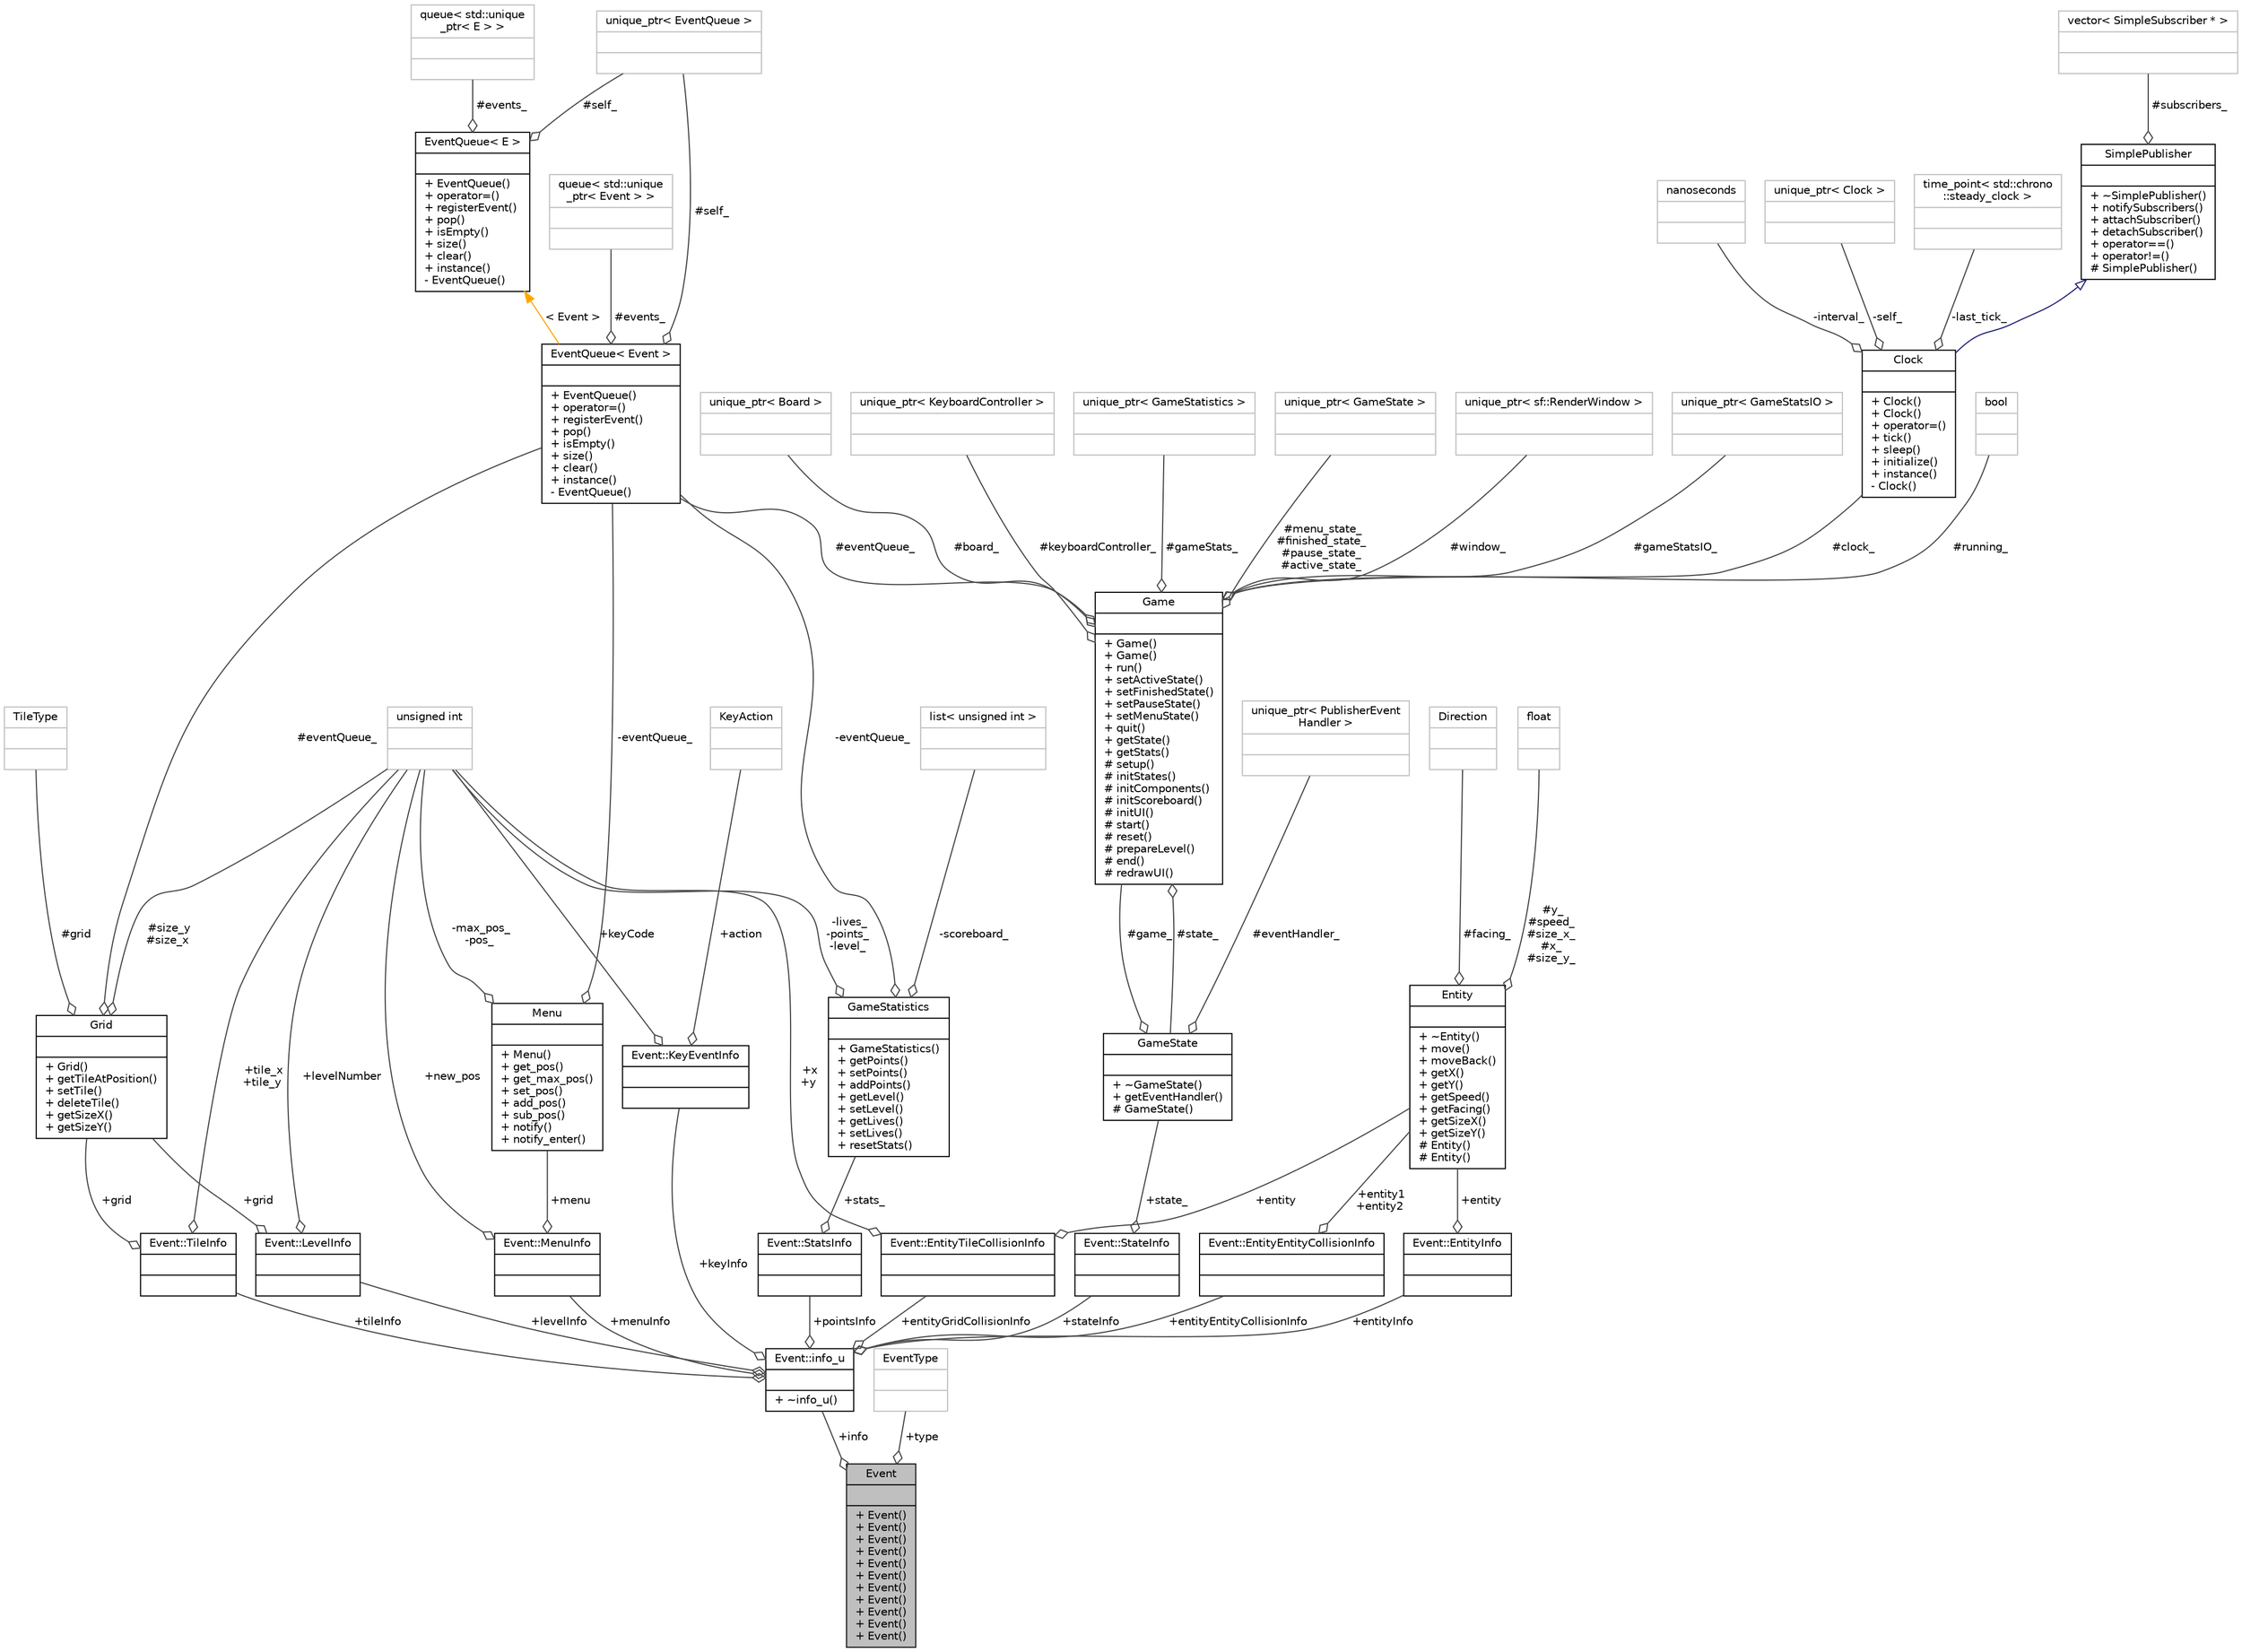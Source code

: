 digraph "Event"
{
 // INTERACTIVE_SVG=YES
 // LATEX_PDF_SIZE
  bgcolor="transparent";
  edge [fontname="Helvetica",fontsize="10",labelfontname="Helvetica",labelfontsize="10"];
  node [fontname="Helvetica",fontsize="10",shape=record];
  Node1 [label="{Event\n||+ Event()\l+ Event()\l+ Event()\l+ Event()\l+ Event()\l+ Event()\l+ Event()\l+ Event()\l+ Event()\l+ Event()\l+ Event()\l}",height=0.2,width=0.4,color="black", fillcolor="grey75", style="filled", fontcolor="black",tooltip="Represents a single event of type Event::EventType."];
  Node2 -> Node1 [color="grey25",fontsize="10",style="solid",label=" +info" ,arrowhead="odiamond",fontname="Helvetica"];
  Node2 [label="{Event::info_u\n||+ ~info_u()\l}",height=0.2,width=0.4,color="black",URL="$union_event_1_1info__u.html",tooltip=" "];
  Node3 -> Node2 [color="grey25",fontsize="10",style="solid",label=" +menuInfo" ,arrowhead="odiamond",fontname="Helvetica"];
  Node3 [label="{Event::MenuInfo\n||}",height=0.2,width=0.4,color="black",URL="$struct_event_1_1_menu_info.html",tooltip=" "];
  Node4 -> Node3 [color="grey25",fontsize="10",style="solid",label=" +new_pos" ,arrowhead="odiamond",fontname="Helvetica"];
  Node4 [label="{unsigned int\n||}",height=0.2,width=0.4,color="grey75",tooltip=" "];
  Node5 -> Node3 [color="grey25",fontsize="10",style="solid",label=" +menu" ,arrowhead="odiamond",fontname="Helvetica"];
  Node5 [label="{Menu\n||+ Menu()\l+ get_pos()\l+ get_max_pos()\l+ set_pos()\l+ add_pos()\l+ sub_pos()\l+ notify()\l+ notify_enter()\l}",height=0.2,width=0.4,color="black",URL="$class_menu.html",tooltip=" "];
  Node6 -> Node5 [color="grey25",fontsize="10",style="solid",label=" -eventQueue_" ,arrowhead="odiamond",fontname="Helvetica"];
  Node6 [label="{EventQueue\< Event \>\n||+ EventQueue()\l+ operator=()\l+ registerEvent()\l+ pop()\l+ isEmpty()\l+ size()\l+ clear()\l+ instance()\l- EventQueue()\l}",height=0.2,width=0.4,color="black",URL="$class_event_queue.html",tooltip=" "];
  Node7 -> Node6 [color="grey25",fontsize="10",style="solid",label=" #events_" ,arrowhead="odiamond",fontname="Helvetica"];
  Node7 [label="{queue\< std::unique\l_ptr\< Event \> \>\n||}",height=0.2,width=0.4,color="grey75",tooltip=" "];
  Node8 -> Node6 [color="grey25",fontsize="10",style="solid",label=" #self_" ,arrowhead="odiamond",fontname="Helvetica"];
  Node8 [label="{unique_ptr\< EventQueue \>\n||}",height=0.2,width=0.4,color="grey75",tooltip=" "];
  Node9 -> Node6 [dir="back",color="orange",fontsize="10",style="solid",label=" \< Event \>" ,fontname="Helvetica"];
  Node9 [label="{EventQueue\< E \>\n||+ EventQueue()\l+ operator=()\l+ registerEvent()\l+ pop()\l+ isEmpty()\l+ size()\l+ clear()\l+ instance()\l- EventQueue()\l}",height=0.2,width=0.4,color="black",URL="$class_event_queue.html",tooltip="Singleton class wrapper for std::queue<E>."];
  Node10 -> Node9 [color="grey25",fontsize="10",style="solid",label=" #events_" ,arrowhead="odiamond",fontname="Helvetica"];
  Node10 [label="{queue\< std::unique\l_ptr\< E \> \>\n||}",height=0.2,width=0.4,color="grey75",tooltip=" "];
  Node8 -> Node9 [color="grey25",fontsize="10",style="solid",label=" #self_" ,arrowhead="odiamond",fontname="Helvetica"];
  Node4 -> Node5 [color="grey25",fontsize="10",style="solid",label=" -max_pos_\n-pos_" ,arrowhead="odiamond",fontname="Helvetica"];
  Node11 -> Node2 [color="grey25",fontsize="10",style="solid",label=" +levelInfo" ,arrowhead="odiamond",fontname="Helvetica"];
  Node11 [label="{Event::LevelInfo\n||}",height=0.2,width=0.4,color="black",URL="$struct_event_1_1_level_info.html",tooltip=" "];
  Node12 -> Node11 [color="grey25",fontsize="10",style="solid",label=" +grid" ,arrowhead="odiamond",fontname="Helvetica"];
  Node12 [label="{Grid\n||+ Grid()\l+ getTileAtPosition()\l+ setTile()\l+ deleteTile()\l+ getSizeX()\l+ getSizeY()\l}",height=0.2,width=0.4,color="black",URL="$class_grid.html",tooltip="Represents a grid of tiles."];
  Node6 -> Node12 [color="grey25",fontsize="10",style="solid",label=" #eventQueue_" ,arrowhead="odiamond",fontname="Helvetica"];
  Node13 -> Node12 [color="grey25",fontsize="10",style="solid",label=" #grid" ,arrowhead="odiamond",fontname="Helvetica"];
  Node13 [label="{TileType\n||}",height=0.2,width=0.4,color="grey75",tooltip=" "];
  Node4 -> Node12 [color="grey25",fontsize="10",style="solid",label=" #size_y\n#size_x" ,arrowhead="odiamond",fontname="Helvetica"];
  Node4 -> Node11 [color="grey25",fontsize="10",style="solid",label=" +levelNumber" ,arrowhead="odiamond",fontname="Helvetica"];
  Node14 -> Node2 [color="grey25",fontsize="10",style="solid",label=" +keyInfo" ,arrowhead="odiamond",fontname="Helvetica"];
  Node14 [label="{Event::KeyEventInfo\n||}",height=0.2,width=0.4,color="black",URL="$struct_event_1_1_key_event_info.html",tooltip=" "];
  Node15 -> Node14 [color="grey25",fontsize="10",style="solid",label=" +action" ,arrowhead="odiamond",fontname="Helvetica"];
  Node15 [label="{KeyAction\n||}",height=0.2,width=0.4,color="grey75",tooltip=" "];
  Node4 -> Node14 [color="grey25",fontsize="10",style="solid",label=" +keyCode" ,arrowhead="odiamond",fontname="Helvetica"];
  Node16 -> Node2 [color="grey25",fontsize="10",style="solid",label=" +entityEntityCollisionInfo" ,arrowhead="odiamond",fontname="Helvetica"];
  Node16 [label="{Event::EntityEntityCollisionInfo\n||}",height=0.2,width=0.4,color="black",URL="$struct_event_1_1_entity_entity_collision_info.html",tooltip=" "];
  Node17 -> Node16 [color="grey25",fontsize="10",style="solid",label=" +entity1\n+entity2" ,arrowhead="odiamond",fontname="Helvetica"];
  Node17 [label="{Entity\n||+ ~Entity()\l+ move()\l+ moveBack()\l+ getX()\l+ getY()\l+ getSpeed()\l+ getFacing()\l+ getSizeX()\l+ getSizeY()\l# Entity()\l# Entity()\l}",height=0.2,width=0.4,color="black",URL="$class_entity.html",tooltip=" "];
  Node18 -> Node17 [color="grey25",fontsize="10",style="solid",label=" #y_\n#speed_\n#size_x_\n#x_\n#size_y_" ,arrowhead="odiamond",fontname="Helvetica"];
  Node18 [label="{float\n||}",height=0.2,width=0.4,color="grey75",tooltip=" "];
  Node19 -> Node17 [color="grey25",fontsize="10",style="solid",label=" #facing_" ,arrowhead="odiamond",fontname="Helvetica"];
  Node19 [label="{Direction\n||}",height=0.2,width=0.4,color="grey75",tooltip=" "];
  Node20 -> Node2 [color="grey25",fontsize="10",style="solid",label=" +entityGridCollisionInfo" ,arrowhead="odiamond",fontname="Helvetica"];
  Node20 [label="{Event::EntityTileCollisionInfo\n||}",height=0.2,width=0.4,color="black",URL="$struct_event_1_1_entity_tile_collision_info.html",tooltip=" "];
  Node17 -> Node20 [color="grey25",fontsize="10",style="solid",label=" +entity" ,arrowhead="odiamond",fontname="Helvetica"];
  Node4 -> Node20 [color="grey25",fontsize="10",style="solid",label=" +x\n+y" ,arrowhead="odiamond",fontname="Helvetica"];
  Node21 -> Node2 [color="grey25",fontsize="10",style="solid",label=" +pointsInfo" ,arrowhead="odiamond",fontname="Helvetica"];
  Node21 [label="{Event::StatsInfo\n||}",height=0.2,width=0.4,color="black",URL="$struct_event_1_1_stats_info.html",tooltip=" "];
  Node22 -> Node21 [color="grey25",fontsize="10",style="solid",label=" +stats_" ,arrowhead="odiamond",fontname="Helvetica"];
  Node22 [label="{GameStatistics\n||+ GameStatistics()\l+ getPoints()\l+ setPoints()\l+ addPoints()\l+ getLevel()\l+ setLevel()\l+ getLives()\l+ setLives()\l+ resetStats()\l}",height=0.2,width=0.4,color="black",URL="$class_game_statistics.html",tooltip=" "];
  Node6 -> Node22 [color="grey25",fontsize="10",style="solid",label=" -eventQueue_" ,arrowhead="odiamond",fontname="Helvetica"];
  Node4 -> Node22 [color="grey25",fontsize="10",style="solid",label=" -lives_\n-points_\n-level_" ,arrowhead="odiamond",fontname="Helvetica"];
  Node23 -> Node22 [color="grey25",fontsize="10",style="solid",label=" -scoreboard_" ,arrowhead="odiamond",fontname="Helvetica"];
  Node23 [label="{list\< unsigned int \>\n||}",height=0.2,width=0.4,color="grey75",tooltip=" "];
  Node24 -> Node2 [color="grey25",fontsize="10",style="solid",label=" +stateInfo" ,arrowhead="odiamond",fontname="Helvetica"];
  Node24 [label="{Event::StateInfo\n||}",height=0.2,width=0.4,color="black",URL="$struct_event_1_1_state_info.html",tooltip=" "];
  Node25 -> Node24 [color="grey25",fontsize="10",style="solid",label=" +state_" ,arrowhead="odiamond",fontname="Helvetica"];
  Node25 [label="{GameState\n||+ ~GameState()\l+ getEventHandler()\l# GameState()\l}",height=0.2,width=0.4,color="black",URL="$class_game_state.html",tooltip=" "];
  Node26 -> Node25 [color="grey25",fontsize="10",style="solid",label=" #game_" ,arrowhead="odiamond",fontname="Helvetica"];
  Node26 [label="{Game\n||+ Game()\l+ Game()\l+ run()\l+ setActiveState()\l+ setFinishedState()\l+ setPauseState()\l+ setMenuState()\l+ quit()\l+ getState()\l+ getStats()\l# setup()\l# initStates()\l# initComponents()\l# initScoreboard()\l# initUI()\l# start()\l# reset()\l# prepareLevel()\l# end()\l# redrawUI()\l}",height=0.2,width=0.4,color="black",URL="$class_game.html",tooltip=" "];
  Node27 -> Node26 [color="grey25",fontsize="10",style="solid",label=" #keyboardController_" ,arrowhead="odiamond",fontname="Helvetica"];
  Node27 [label="{unique_ptr\< KeyboardController \>\n||}",height=0.2,width=0.4,color="grey75",tooltip=" "];
  Node28 -> Node26 [color="grey25",fontsize="10",style="solid",label=" #gameStats_" ,arrowhead="odiamond",fontname="Helvetica"];
  Node28 [label="{unique_ptr\< GameStatistics \>\n||}",height=0.2,width=0.4,color="grey75",tooltip=" "];
  Node29 -> Node26 [color="grey25",fontsize="10",style="solid",label=" #menu_state_\n#finished_state_\n#pause_state_\n#active_state_" ,arrowhead="odiamond",fontname="Helvetica"];
  Node29 [label="{unique_ptr\< GameState \>\n||}",height=0.2,width=0.4,color="grey75",tooltip=" "];
  Node30 -> Node26 [color="grey25",fontsize="10",style="solid",label=" #window_" ,arrowhead="odiamond",fontname="Helvetica"];
  Node30 [label="{unique_ptr\< sf::RenderWindow \>\n||}",height=0.2,width=0.4,color="grey75",tooltip=" "];
  Node6 -> Node26 [color="grey25",fontsize="10",style="solid",label=" #eventQueue_" ,arrowhead="odiamond",fontname="Helvetica"];
  Node31 -> Node26 [color="grey25",fontsize="10",style="solid",label=" #gameStatsIO_" ,arrowhead="odiamond",fontname="Helvetica"];
  Node31 [label="{unique_ptr\< GameStatsIO \>\n||}",height=0.2,width=0.4,color="grey75",tooltip=" "];
  Node32 -> Node26 [color="grey25",fontsize="10",style="solid",label=" #clock_" ,arrowhead="odiamond",fontname="Helvetica"];
  Node32 [label="{Clock\n||+ Clock()\l+ Clock()\l+ operator=()\l+ tick()\l+ sleep()\l+ initialize()\l+ instance()\l- Clock()\l}",height=0.2,width=0.4,color="black",URL="$class_clock.html",tooltip="Represents an externally controlled clock running at a given frequency."];
  Node33 -> Node32 [dir="back",color="midnightblue",fontsize="10",style="solid",arrowtail="onormal",fontname="Helvetica"];
  Node33 [label="{SimplePublisher\n||+ ~SimplePublisher()\l+ notifySubscribers()\l+ attachSubscriber()\l+ detachSubscriber()\l+ operator==()\l+ operator!=()\l# SimplePublisher()\l}",height=0.2,width=0.4,color="black",URL="$class_simple_publisher.html",tooltip=" "];
  Node34 -> Node33 [color="grey25",fontsize="10",style="solid",label=" #subscribers_" ,arrowhead="odiamond",fontname="Helvetica"];
  Node34 [label="{vector\< SimpleSubscriber * \>\n||}",height=0.2,width=0.4,color="grey75",tooltip=" "];
  Node35 -> Node32 [color="grey25",fontsize="10",style="solid",label=" -interval_" ,arrowhead="odiamond",fontname="Helvetica"];
  Node35 [label="{nanoseconds\n||}",height=0.2,width=0.4,color="grey75",tooltip=" "];
  Node36 -> Node32 [color="grey25",fontsize="10",style="solid",label=" -self_" ,arrowhead="odiamond",fontname="Helvetica"];
  Node36 [label="{unique_ptr\< Clock \>\n||}",height=0.2,width=0.4,color="grey75",tooltip=" "];
  Node37 -> Node32 [color="grey25",fontsize="10",style="solid",label=" -last_tick_" ,arrowhead="odiamond",fontname="Helvetica"];
  Node37 [label="{time_point\< std::chrono\l::steady_clock \>\n||}",height=0.2,width=0.4,color="grey75",tooltip=" "];
  Node38 -> Node26 [color="grey25",fontsize="10",style="solid",label=" #running_" ,arrowhead="odiamond",fontname="Helvetica"];
  Node38 [label="{bool\n||}",height=0.2,width=0.4,color="grey75",tooltip=" "];
  Node39 -> Node26 [color="grey25",fontsize="10",style="solid",label=" #board_" ,arrowhead="odiamond",fontname="Helvetica"];
  Node39 [label="{unique_ptr\< Board \>\n||}",height=0.2,width=0.4,color="grey75",tooltip=" "];
  Node25 -> Node26 [color="grey25",fontsize="10",style="solid",label=" #state_" ,arrowhead="odiamond",fontname="Helvetica"];
  Node40 -> Node25 [color="grey25",fontsize="10",style="solid",label=" #eventHandler_" ,arrowhead="odiamond",fontname="Helvetica"];
  Node40 [label="{unique_ptr\< PublisherEvent\lHandler \>\n||}",height=0.2,width=0.4,color="grey75",tooltip=" "];
  Node41 -> Node2 [color="grey25",fontsize="10",style="solid",label=" +entityInfo" ,arrowhead="odiamond",fontname="Helvetica"];
  Node41 [label="{Event::EntityInfo\n||}",height=0.2,width=0.4,color="black",URL="$struct_event_1_1_entity_info.html",tooltip=" "];
  Node17 -> Node41 [color="grey25",fontsize="10",style="solid",label=" +entity" ,arrowhead="odiamond",fontname="Helvetica"];
  Node42 -> Node2 [color="grey25",fontsize="10",style="solid",label=" +tileInfo" ,arrowhead="odiamond",fontname="Helvetica"];
  Node42 [label="{Event::TileInfo\n||}",height=0.2,width=0.4,color="black",URL="$struct_event_1_1_tile_info.html",tooltip=" "];
  Node12 -> Node42 [color="grey25",fontsize="10",style="solid",label=" +grid" ,arrowhead="odiamond",fontname="Helvetica"];
  Node4 -> Node42 [color="grey25",fontsize="10",style="solid",label=" +tile_x\n+tile_y" ,arrowhead="odiamond",fontname="Helvetica"];
  Node43 -> Node1 [color="grey25",fontsize="10",style="solid",label=" +type" ,arrowhead="odiamond",fontname="Helvetica"];
  Node43 [label="{EventType\n||}",height=0.2,width=0.4,color="grey75",tooltip=" "];
}
